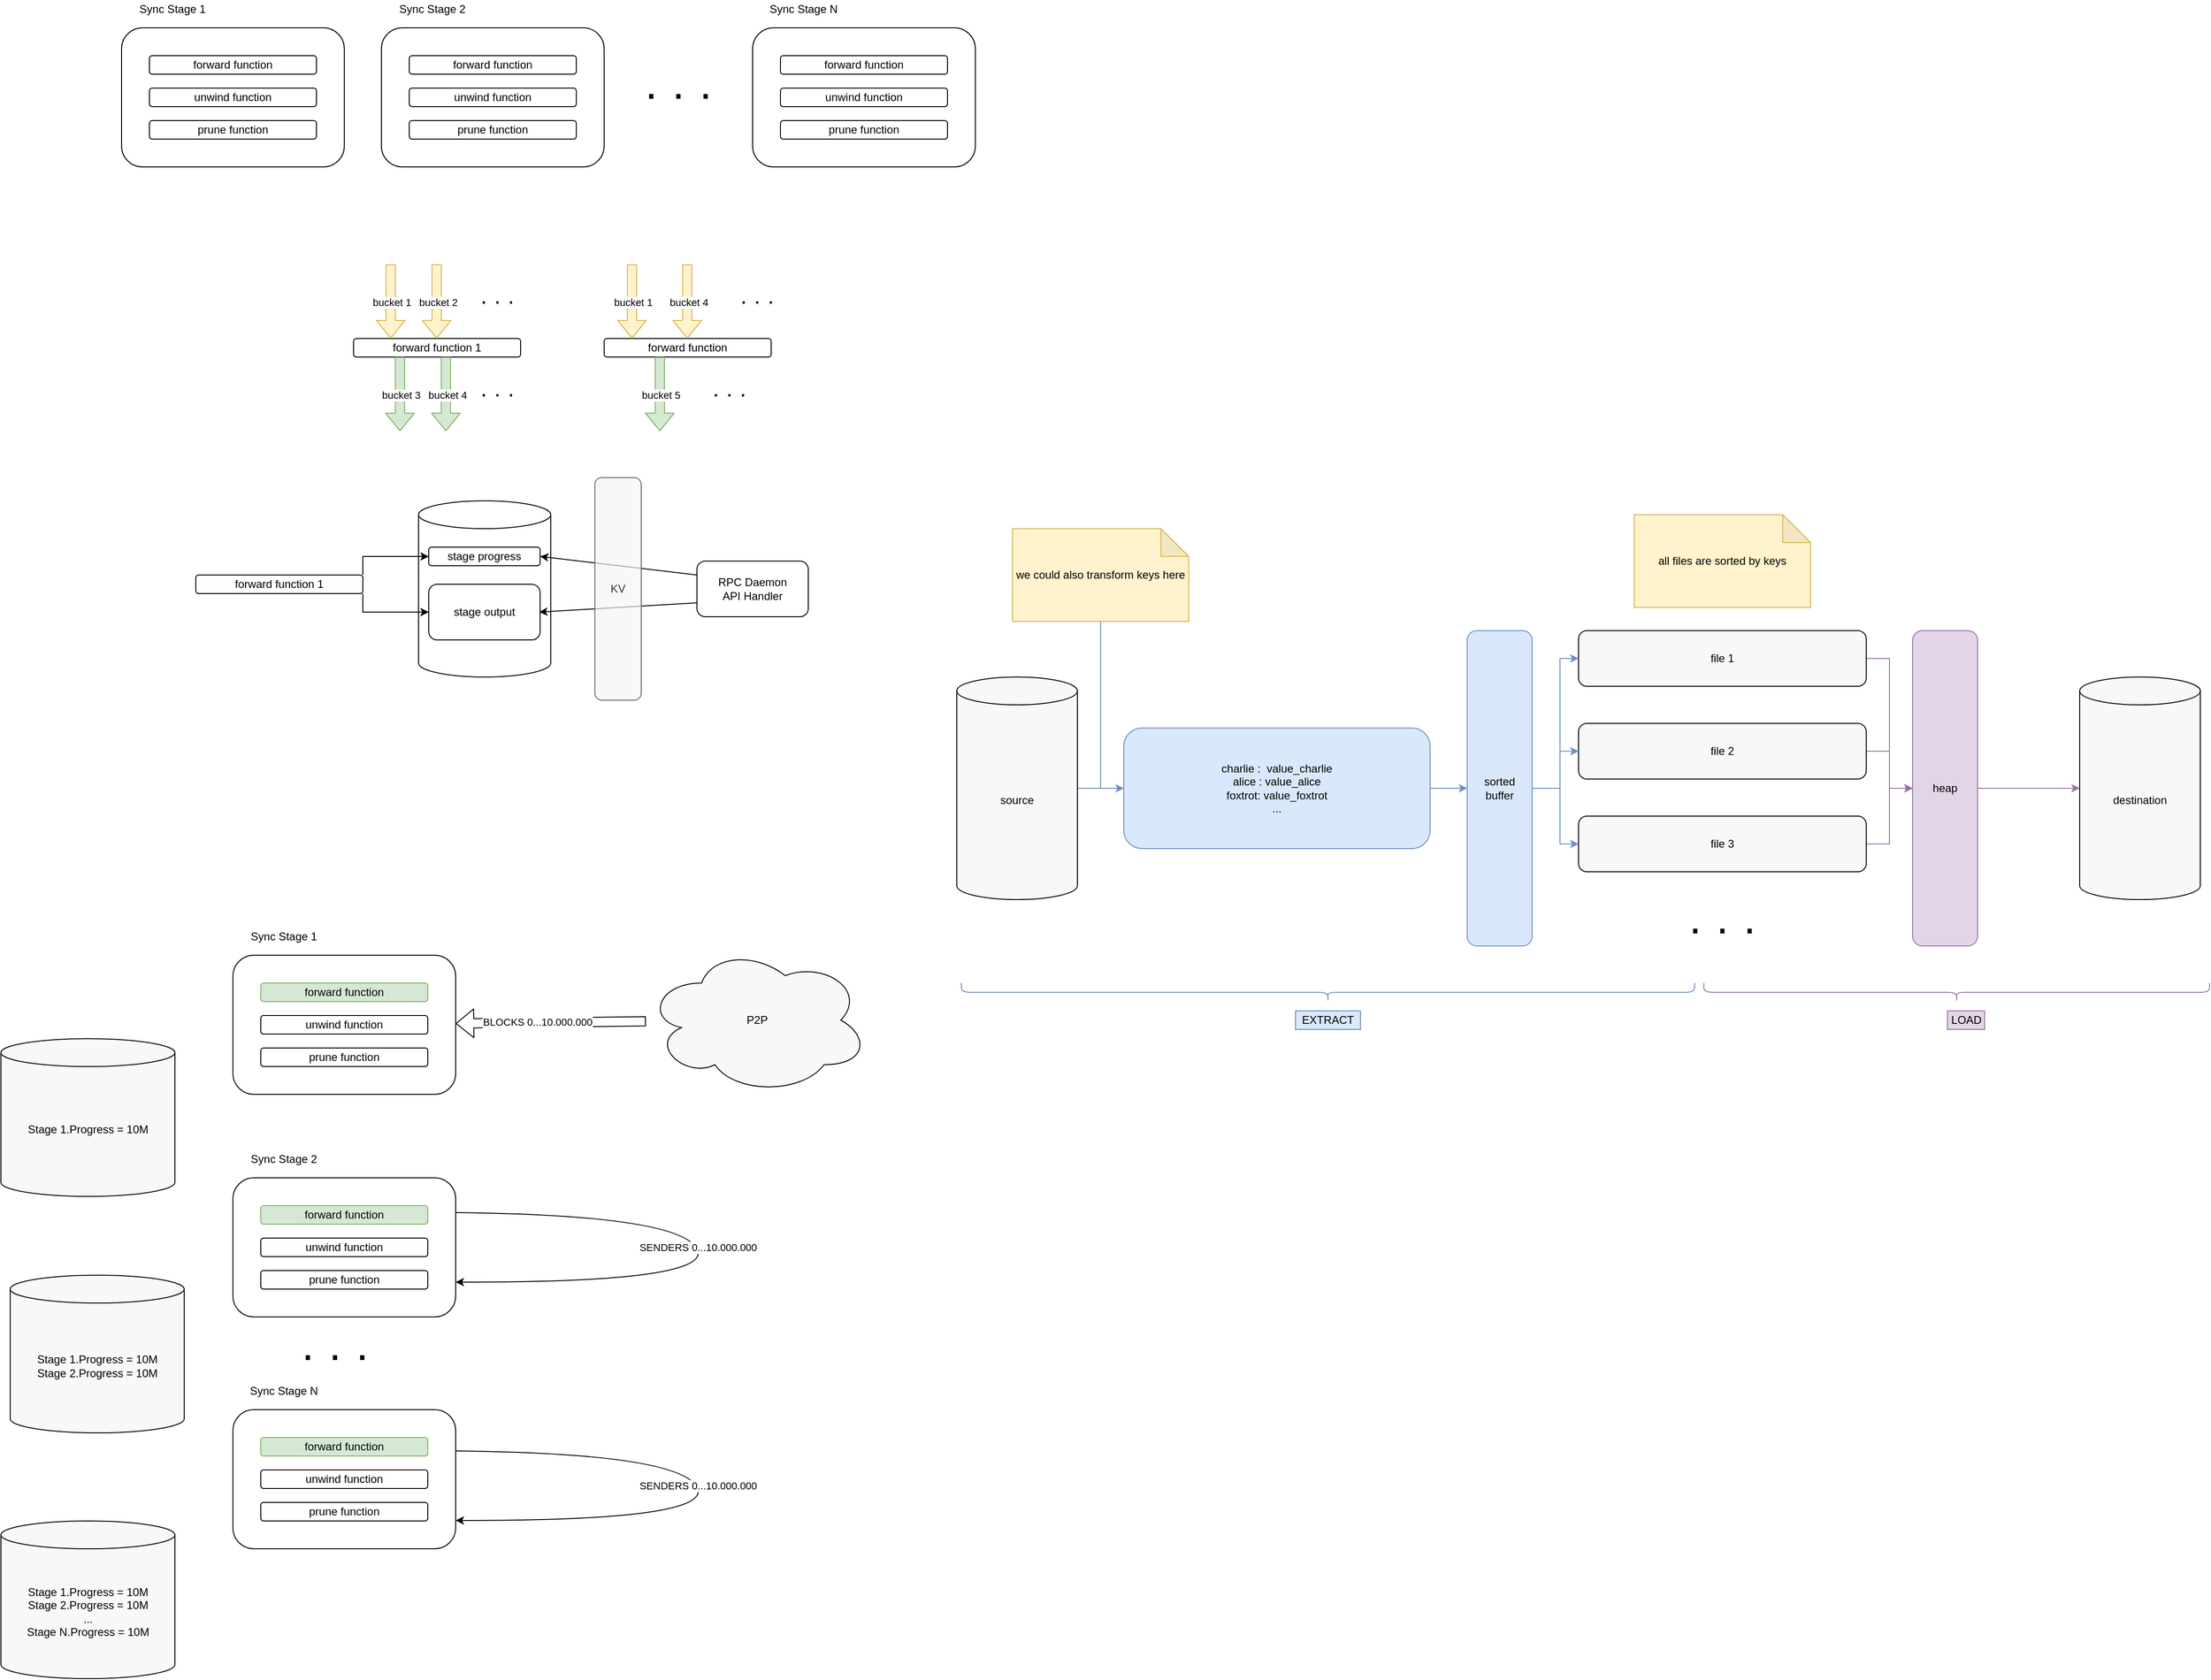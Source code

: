<mxfile version="14.7.1" type="device"><diagram id="daJsa_N0rhhc4I9J-wDo" name="Page-1"><mxGraphModel dx="4725" dy="1600" grid="1" gridSize="10" guides="1" tooltips="1" connect="1" arrows="1" fold="1" page="1" pageScale="1" pageWidth="2827" pageHeight="4169" math="0" shadow="0"><root><mxCell id="0"/><mxCell id="1" parent="0"/><mxCell id="IAaw9iwVnCj1W0sy12uo-3" value="" style="group" vertex="1" connectable="0" parent="1"><mxGeometry x="-200" y="120" width="240" height="180" as="geometry"/></mxCell><mxCell id="IAaw9iwVnCj1W0sy12uo-1" value="" style="rounded=1;whiteSpace=wrap;html=1;" vertex="1" parent="IAaw9iwVnCj1W0sy12uo-3"><mxGeometry y="30" width="240" height="150" as="geometry"/></mxCell><mxCell id="IAaw9iwVnCj1W0sy12uo-2" value="Sync Stage 1" style="text;html=1;strokeColor=none;fillColor=none;align=center;verticalAlign=middle;whiteSpace=wrap;rounded=0;" vertex="1" parent="IAaw9iwVnCj1W0sy12uo-3"><mxGeometry x="10" width="90" height="20" as="geometry"/></mxCell><mxCell id="IAaw9iwVnCj1W0sy12uo-4" value="forward function" style="rounded=1;whiteSpace=wrap;html=1;" vertex="1" parent="IAaw9iwVnCj1W0sy12uo-3"><mxGeometry x="30" y="60" width="180" height="20" as="geometry"/></mxCell><mxCell id="IAaw9iwVnCj1W0sy12uo-5" value="unwind function" style="rounded=1;whiteSpace=wrap;html=1;" vertex="1" parent="IAaw9iwVnCj1W0sy12uo-3"><mxGeometry x="30" y="95" width="180" height="20" as="geometry"/></mxCell><mxCell id="IAaw9iwVnCj1W0sy12uo-6" value="prune function" style="rounded=1;whiteSpace=wrap;html=1;" vertex="1" parent="1"><mxGeometry x="-170" y="250" width="180" height="20" as="geometry"/></mxCell><mxCell id="IAaw9iwVnCj1W0sy12uo-7" value="" style="group" vertex="1" connectable="0" parent="1"><mxGeometry x="80" y="120" width="240" height="180" as="geometry"/></mxCell><mxCell id="IAaw9iwVnCj1W0sy12uo-8" value="" style="rounded=1;whiteSpace=wrap;html=1;" vertex="1" parent="IAaw9iwVnCj1W0sy12uo-7"><mxGeometry y="30" width="240" height="150" as="geometry"/></mxCell><mxCell id="IAaw9iwVnCj1W0sy12uo-9" value="Sync Stage 2" style="text;html=1;strokeColor=none;fillColor=none;align=center;verticalAlign=middle;whiteSpace=wrap;rounded=0;" vertex="1" parent="IAaw9iwVnCj1W0sy12uo-7"><mxGeometry x="10" width="90" height="20" as="geometry"/></mxCell><mxCell id="IAaw9iwVnCj1W0sy12uo-10" value="forward function" style="rounded=1;whiteSpace=wrap;html=1;" vertex="1" parent="IAaw9iwVnCj1W0sy12uo-7"><mxGeometry x="30" y="60" width="180" height="20" as="geometry"/></mxCell><mxCell id="IAaw9iwVnCj1W0sy12uo-11" value="unwind function" style="rounded=1;whiteSpace=wrap;html=1;" vertex="1" parent="IAaw9iwVnCj1W0sy12uo-7"><mxGeometry x="30" y="95" width="180" height="20" as="geometry"/></mxCell><mxCell id="IAaw9iwVnCj1W0sy12uo-12" value="prune function" style="rounded=1;whiteSpace=wrap;html=1;" vertex="1" parent="1"><mxGeometry x="110" y="250" width="180" height="20" as="geometry"/></mxCell><mxCell id="IAaw9iwVnCj1W0sy12uo-13" value="&lt;font style=&quot;font-size: 48px&quot;&gt;·&amp;nbsp;·&amp;nbsp;·&lt;/font&gt;" style="text;html=1;strokeColor=none;fillColor=none;align=center;verticalAlign=middle;whiteSpace=wrap;rounded=0;" vertex="1" parent="1"><mxGeometry x="320" y="210" width="160" height="20" as="geometry"/></mxCell><mxCell id="IAaw9iwVnCj1W0sy12uo-14" value="" style="group" vertex="1" connectable="0" parent="1"><mxGeometry x="480" y="120" width="240" height="180" as="geometry"/></mxCell><mxCell id="IAaw9iwVnCj1W0sy12uo-15" value="" style="rounded=1;whiteSpace=wrap;html=1;" vertex="1" parent="IAaw9iwVnCj1W0sy12uo-14"><mxGeometry y="30" width="240" height="150" as="geometry"/></mxCell><mxCell id="IAaw9iwVnCj1W0sy12uo-16" value="Sync Stage N" style="text;html=1;strokeColor=none;fillColor=none;align=center;verticalAlign=middle;whiteSpace=wrap;rounded=0;" vertex="1" parent="IAaw9iwVnCj1W0sy12uo-14"><mxGeometry x="10" width="90" height="20" as="geometry"/></mxCell><mxCell id="IAaw9iwVnCj1W0sy12uo-17" value="forward function" style="rounded=1;whiteSpace=wrap;html=1;" vertex="1" parent="IAaw9iwVnCj1W0sy12uo-14"><mxGeometry x="30" y="60" width="180" height="20" as="geometry"/></mxCell><mxCell id="IAaw9iwVnCj1W0sy12uo-18" value="unwind function" style="rounded=1;whiteSpace=wrap;html=1;" vertex="1" parent="IAaw9iwVnCj1W0sy12uo-14"><mxGeometry x="30" y="95" width="180" height="20" as="geometry"/></mxCell><mxCell id="IAaw9iwVnCj1W0sy12uo-19" value="prune function" style="rounded=1;whiteSpace=wrap;html=1;" vertex="1" parent="1"><mxGeometry x="510" y="250" width="180" height="20" as="geometry"/></mxCell><mxCell id="IAaw9iwVnCj1W0sy12uo-21" value="forward function 1" style="rounded=1;whiteSpace=wrap;html=1;" vertex="1" parent="1"><mxGeometry x="50" y="485" width="180" height="20" as="geometry"/></mxCell><mxCell id="IAaw9iwVnCj1W0sy12uo-22" value="forward function" style="rounded=1;whiteSpace=wrap;html=1;" vertex="1" parent="1"><mxGeometry x="320" y="485" width="180" height="20" as="geometry"/></mxCell><mxCell id="IAaw9iwVnCj1W0sy12uo-24" value="" style="shape=flexArrow;endArrow=classic;html=1;fillColor=#fff2cc;strokeColor=#d6b656;" edge="1" parent="1"><mxGeometry width="50" height="50" relative="1" as="geometry"><mxPoint x="90" y="405" as="sourcePoint"/><mxPoint x="90" y="485" as="targetPoint"/><Array as="points"><mxPoint x="90" y="485"/></Array></mxGeometry></mxCell><mxCell id="IAaw9iwVnCj1W0sy12uo-25" value="bucket 1" style="edgeLabel;html=1;align=center;verticalAlign=middle;resizable=0;points=[];" vertex="1" connectable="0" parent="IAaw9iwVnCj1W0sy12uo-24"><mxGeometry x="0.025" y="1" relative="1" as="geometry"><mxPoint as="offset"/></mxGeometry></mxCell><mxCell id="IAaw9iwVnCj1W0sy12uo-26" value="" style="shape=flexArrow;endArrow=classic;html=1;fillColor=#fff2cc;strokeColor=#d6b656;" edge="1" parent="1"><mxGeometry width="50" height="50" relative="1" as="geometry"><mxPoint x="139.5" y="405" as="sourcePoint"/><mxPoint x="139.5" y="485" as="targetPoint"/><Array as="points"><mxPoint x="139.5" y="485"/></Array></mxGeometry></mxCell><mxCell id="IAaw9iwVnCj1W0sy12uo-27" value="bucket 2" style="edgeLabel;html=1;align=center;verticalAlign=middle;resizable=0;points=[];" vertex="1" connectable="0" parent="IAaw9iwVnCj1W0sy12uo-26"><mxGeometry x="0.025" y="1" relative="1" as="geometry"><mxPoint as="offset"/></mxGeometry></mxCell><mxCell id="IAaw9iwVnCj1W0sy12uo-28" value="&lt;font style=&quot;font-size: 24px&quot;&gt;·&amp;nbsp;·&amp;nbsp;·&lt;/font&gt;" style="text;html=1;strokeColor=none;fillColor=none;align=center;verticalAlign=middle;whiteSpace=wrap;rounded=0;" vertex="1" parent="1"><mxGeometry x="170" y="435" width="70" height="20" as="geometry"/></mxCell><mxCell id="IAaw9iwVnCj1W0sy12uo-29" value="" style="shape=flexArrow;endArrow=classic;html=1;fillColor=#d5e8d4;strokeColor=#82b366;" edge="1" parent="1"><mxGeometry width="50" height="50" relative="1" as="geometry"><mxPoint x="100" y="505" as="sourcePoint"/><mxPoint x="100" y="585" as="targetPoint"/><Array as="points"><mxPoint x="100" y="585"/></Array></mxGeometry></mxCell><mxCell id="IAaw9iwVnCj1W0sy12uo-30" value="bucket 3" style="edgeLabel;html=1;align=center;verticalAlign=middle;resizable=0;points=[];" vertex="1" connectable="0" parent="IAaw9iwVnCj1W0sy12uo-29"><mxGeometry x="0.025" y="1" relative="1" as="geometry"><mxPoint as="offset"/></mxGeometry></mxCell><mxCell id="IAaw9iwVnCj1W0sy12uo-31" value="" style="shape=flexArrow;endArrow=classic;html=1;fillColor=#d5e8d4;strokeColor=#82b366;" edge="1" parent="1"><mxGeometry width="50" height="50" relative="1" as="geometry"><mxPoint x="149.5" y="505" as="sourcePoint"/><mxPoint x="149.5" y="585" as="targetPoint"/><Array as="points"><mxPoint x="149.5" y="585"/></Array></mxGeometry></mxCell><mxCell id="IAaw9iwVnCj1W0sy12uo-32" value="bucket 4" style="edgeLabel;html=1;align=center;verticalAlign=middle;resizable=0;points=[];" vertex="1" connectable="0" parent="IAaw9iwVnCj1W0sy12uo-31"><mxGeometry x="0.025" y="1" relative="1" as="geometry"><mxPoint as="offset"/></mxGeometry></mxCell><mxCell id="IAaw9iwVnCj1W0sy12uo-33" value="&lt;font style=&quot;font-size: 24px&quot;&gt;·&amp;nbsp;·&amp;nbsp;·&lt;/font&gt;" style="text;html=1;strokeColor=none;fillColor=none;align=center;verticalAlign=middle;whiteSpace=wrap;rounded=0;" vertex="1" parent="1"><mxGeometry x="170" y="535" width="70" height="20" as="geometry"/></mxCell><mxCell id="IAaw9iwVnCj1W0sy12uo-34" value="" style="shape=flexArrow;endArrow=classic;html=1;fillColor=#fff2cc;strokeColor=#d6b656;" edge="1" parent="1"><mxGeometry width="50" height="50" relative="1" as="geometry"><mxPoint x="409.5" y="405" as="sourcePoint"/><mxPoint x="409.5" y="485" as="targetPoint"/><Array as="points"><mxPoint x="409.5" y="485"/></Array></mxGeometry></mxCell><mxCell id="IAaw9iwVnCj1W0sy12uo-35" value="bucket 4" style="edgeLabel;html=1;align=center;verticalAlign=middle;resizable=0;points=[];" vertex="1" connectable="0" parent="IAaw9iwVnCj1W0sy12uo-34"><mxGeometry x="0.025" y="1" relative="1" as="geometry"><mxPoint as="offset"/></mxGeometry></mxCell><mxCell id="IAaw9iwVnCj1W0sy12uo-36" value="" style="shape=flexArrow;endArrow=classic;html=1;fillColor=#d5e8d4;strokeColor=#82b366;" edge="1" parent="1"><mxGeometry width="50" height="50" relative="1" as="geometry"><mxPoint x="380" y="505" as="sourcePoint"/><mxPoint x="380" y="585" as="targetPoint"/><Array as="points"><mxPoint x="380" y="585"/></Array></mxGeometry></mxCell><mxCell id="IAaw9iwVnCj1W0sy12uo-37" value="bucket 5" style="edgeLabel;html=1;align=center;verticalAlign=middle;resizable=0;points=[];" vertex="1" connectable="0" parent="IAaw9iwVnCj1W0sy12uo-36"><mxGeometry x="0.025" y="1" relative="1" as="geometry"><mxPoint as="offset"/></mxGeometry></mxCell><mxCell id="IAaw9iwVnCj1W0sy12uo-38" value="" style="shape=flexArrow;endArrow=classic;html=1;fillColor=#fff2cc;strokeColor=#d6b656;" edge="1" parent="1"><mxGeometry width="50" height="50" relative="1" as="geometry"><mxPoint x="350" y="405" as="sourcePoint"/><mxPoint x="350" y="485" as="targetPoint"/><Array as="points"><mxPoint x="350" y="485"/></Array></mxGeometry></mxCell><mxCell id="IAaw9iwVnCj1W0sy12uo-39" value="bucket 1" style="edgeLabel;html=1;align=center;verticalAlign=middle;resizable=0;points=[];" vertex="1" connectable="0" parent="IAaw9iwVnCj1W0sy12uo-38"><mxGeometry x="0.025" y="1" relative="1" as="geometry"><mxPoint as="offset"/></mxGeometry></mxCell><mxCell id="IAaw9iwVnCj1W0sy12uo-40" value="&lt;font style=&quot;font-size: 24px&quot;&gt;·&amp;nbsp;·&amp;nbsp;·&lt;/font&gt;" style="text;html=1;strokeColor=none;fillColor=none;align=center;verticalAlign=middle;whiteSpace=wrap;rounded=0;" vertex="1" parent="1"><mxGeometry x="450" y="435" width="70" height="20" as="geometry"/></mxCell><mxCell id="IAaw9iwVnCj1W0sy12uo-41" value="&lt;font style=&quot;font-size: 24px&quot;&gt;·&amp;nbsp;·&amp;nbsp;·&lt;/font&gt;" style="text;html=1;strokeColor=none;fillColor=none;align=center;verticalAlign=middle;whiteSpace=wrap;rounded=0;" vertex="1" parent="1"><mxGeometry x="420" y="535" width="70" height="20" as="geometry"/></mxCell><mxCell id="IAaw9iwVnCj1W0sy12uo-42" value="" style="shape=cylinder3;whiteSpace=wrap;html=1;boundedLbl=1;backgroundOutline=1;size=15;" vertex="1" parent="1"><mxGeometry x="120" y="660" width="142.5" height="190" as="geometry"/></mxCell><mxCell id="IAaw9iwVnCj1W0sy12uo-43" value="stage progress" style="rounded=1;whiteSpace=wrap;html=1;" vertex="1" parent="1"><mxGeometry x="131" y="710" width="120" height="20" as="geometry"/></mxCell><mxCell id="IAaw9iwVnCj1W0sy12uo-44" value="stage output" style="rounded=1;whiteSpace=wrap;html=1;" vertex="1" parent="1"><mxGeometry x="131" y="750" width="120" height="60" as="geometry"/></mxCell><mxCell id="IAaw9iwVnCj1W0sy12uo-47" style="edgeStyle=orthogonalEdgeStyle;rounded=0;orthogonalLoop=1;jettySize=auto;html=1;exitX=1;exitY=0;exitDx=0;exitDy=0;entryX=0;entryY=0.5;entryDx=0;entryDy=0;" edge="1" parent="1" source="IAaw9iwVnCj1W0sy12uo-45" target="IAaw9iwVnCj1W0sy12uo-43"><mxGeometry relative="1" as="geometry"/></mxCell><mxCell id="IAaw9iwVnCj1W0sy12uo-49" style="edgeStyle=orthogonalEdgeStyle;rounded=0;orthogonalLoop=1;jettySize=auto;html=1;exitX=1;exitY=1;exitDx=0;exitDy=0;entryX=0;entryY=0.5;entryDx=0;entryDy=0;" edge="1" parent="1" source="IAaw9iwVnCj1W0sy12uo-45" target="IAaw9iwVnCj1W0sy12uo-44"><mxGeometry relative="1" as="geometry"/></mxCell><mxCell id="IAaw9iwVnCj1W0sy12uo-45" value="forward function 1" style="rounded=1;whiteSpace=wrap;html=1;" vertex="1" parent="1"><mxGeometry x="-120" y="740" width="180" height="20" as="geometry"/></mxCell><mxCell id="IAaw9iwVnCj1W0sy12uo-50" value="RPC Daemon &lt;br&gt;API Handler" style="rounded=1;whiteSpace=wrap;html=1;" vertex="1" parent="1"><mxGeometry x="420" y="725" width="120" height="60" as="geometry"/></mxCell><mxCell id="IAaw9iwVnCj1W0sy12uo-52" value="" style="endArrow=classic;html=1;exitX=0;exitY=0.25;exitDx=0;exitDy=0;entryX=1;entryY=0.5;entryDx=0;entryDy=0;" edge="1" parent="1" source="IAaw9iwVnCj1W0sy12uo-50" target="IAaw9iwVnCj1W0sy12uo-43"><mxGeometry width="50" height="50" relative="1" as="geometry"><mxPoint x="220" y="660" as="sourcePoint"/><mxPoint x="270" y="610" as="targetPoint"/></mxGeometry></mxCell><mxCell id="IAaw9iwVnCj1W0sy12uo-53" value="" style="endArrow=classic;html=1;exitX=0;exitY=0.75;exitDx=0;exitDy=0;" edge="1" parent="1" source="IAaw9iwVnCj1W0sy12uo-50"><mxGeometry width="50" height="50" relative="1" as="geometry"><mxPoint x="430" y="750" as="sourcePoint"/><mxPoint x="250" y="780" as="targetPoint"/></mxGeometry></mxCell><mxCell id="IAaw9iwVnCj1W0sy12uo-51" value="KV" style="rounded=1;whiteSpace=wrap;html=1;strokeColor=#666666;fontColor=#333333;fillColor=#F5F5F5AA;" vertex="1" parent="1"><mxGeometry x="310" y="635" width="50" height="240" as="geometry"/></mxCell><mxCell id="IAaw9iwVnCj1W0sy12uo-54" value="" style="group" vertex="1" connectable="0" parent="1"><mxGeometry x="-80" y="1120" width="240" height="180" as="geometry"/></mxCell><mxCell id="IAaw9iwVnCj1W0sy12uo-55" value="" style="rounded=1;whiteSpace=wrap;html=1;" vertex="1" parent="IAaw9iwVnCj1W0sy12uo-54"><mxGeometry y="30" width="240" height="150" as="geometry"/></mxCell><mxCell id="IAaw9iwVnCj1W0sy12uo-56" value="Sync Stage 1" style="text;html=1;strokeColor=none;fillColor=none;align=center;verticalAlign=middle;whiteSpace=wrap;rounded=0;" vertex="1" parent="IAaw9iwVnCj1W0sy12uo-54"><mxGeometry x="10" width="90" height="20" as="geometry"/></mxCell><mxCell id="IAaw9iwVnCj1W0sy12uo-57" value="forward function" style="rounded=1;whiteSpace=wrap;html=1;fillColor=#d5e8d4;strokeColor=#82b366;" vertex="1" parent="IAaw9iwVnCj1W0sy12uo-54"><mxGeometry x="30" y="60" width="180" height="20" as="geometry"/></mxCell><mxCell id="IAaw9iwVnCj1W0sy12uo-58" value="unwind function" style="rounded=1;whiteSpace=wrap;html=1;" vertex="1" parent="IAaw9iwVnCj1W0sy12uo-54"><mxGeometry x="30" y="95" width="180" height="20" as="geometry"/></mxCell><mxCell id="IAaw9iwVnCj1W0sy12uo-59" value="prune function" style="rounded=1;whiteSpace=wrap;html=1;" vertex="1" parent="1"><mxGeometry x="-50" y="1250" width="180" height="20" as="geometry"/></mxCell><mxCell id="IAaw9iwVnCj1W0sy12uo-60" value="" style="group" vertex="1" connectable="0" parent="1"><mxGeometry x="-80" y="1360" width="240" height="180" as="geometry"/></mxCell><mxCell id="IAaw9iwVnCj1W0sy12uo-61" value="" style="rounded=1;whiteSpace=wrap;html=1;" vertex="1" parent="IAaw9iwVnCj1W0sy12uo-60"><mxGeometry y="30" width="240" height="150" as="geometry"/></mxCell><mxCell id="IAaw9iwVnCj1W0sy12uo-62" value="Sync Stage 2" style="text;html=1;strokeColor=none;fillColor=none;align=center;verticalAlign=middle;whiteSpace=wrap;rounded=0;" vertex="1" parent="IAaw9iwVnCj1W0sy12uo-60"><mxGeometry x="10" width="90" height="20" as="geometry"/></mxCell><mxCell id="IAaw9iwVnCj1W0sy12uo-63" value="forward function" style="rounded=1;whiteSpace=wrap;html=1;fillColor=#d5e8d4;strokeColor=#82b366;" vertex="1" parent="IAaw9iwVnCj1W0sy12uo-60"><mxGeometry x="30" y="60" width="180" height="20" as="geometry"/></mxCell><mxCell id="IAaw9iwVnCj1W0sy12uo-64" value="unwind function" style="rounded=1;whiteSpace=wrap;html=1;" vertex="1" parent="IAaw9iwVnCj1W0sy12uo-60"><mxGeometry x="30" y="95" width="180" height="20" as="geometry"/></mxCell><mxCell id="IAaw9iwVnCj1W0sy12uo-93" value="" style="curved=1;endArrow=classic;html=1;exitX=1;exitY=0.25;exitDx=0;exitDy=0;entryX=1;entryY=0.75;entryDx=0;entryDy=0;" edge="1" parent="IAaw9iwVnCj1W0sy12uo-60" source="IAaw9iwVnCj1W0sy12uo-61" target="IAaw9iwVnCj1W0sy12uo-61"><mxGeometry width="50" height="50" relative="1" as="geometry"><mxPoint x="500" y="160" as="sourcePoint"/><mxPoint x="550" y="110" as="targetPoint"/><Array as="points"><mxPoint x="480" y="70"/><mxPoint x="520" y="143"/></Array></mxGeometry></mxCell><mxCell id="IAaw9iwVnCj1W0sy12uo-94" value="SENDERS 0...10.000.000" style="edgeLabel;html=1;align=center;verticalAlign=middle;resizable=0;points=[];" vertex="1" connectable="0" parent="IAaw9iwVnCj1W0sy12uo-93"><mxGeometry x="-0.068" y="1" relative="1" as="geometry"><mxPoint y="-1" as="offset"/></mxGeometry></mxCell><mxCell id="IAaw9iwVnCj1W0sy12uo-65" value="prune function" style="rounded=1;whiteSpace=wrap;html=1;" vertex="1" parent="1"><mxGeometry x="-50" y="1490" width="180" height="20" as="geometry"/></mxCell><mxCell id="IAaw9iwVnCj1W0sy12uo-66" value="&lt;font style=&quot;font-size: 48px&quot;&gt;·&amp;nbsp;·&amp;nbsp;·&lt;/font&gt;" style="text;html=1;strokeColor=none;fillColor=none;align=center;verticalAlign=middle;whiteSpace=wrap;rounded=0;" vertex="1" parent="1"><mxGeometry x="-50" y="1570" width="160" height="20" as="geometry"/></mxCell><mxCell id="IAaw9iwVnCj1W0sy12uo-67" value="" style="group" vertex="1" connectable="0" parent="1"><mxGeometry x="-80" y="1610" width="240" height="180" as="geometry"/></mxCell><mxCell id="IAaw9iwVnCj1W0sy12uo-68" value="" style="rounded=1;whiteSpace=wrap;html=1;" vertex="1" parent="IAaw9iwVnCj1W0sy12uo-67"><mxGeometry y="30" width="240" height="150" as="geometry"/></mxCell><mxCell id="IAaw9iwVnCj1W0sy12uo-69" value="Sync Stage N" style="text;html=1;strokeColor=none;fillColor=none;align=center;verticalAlign=middle;whiteSpace=wrap;rounded=0;" vertex="1" parent="IAaw9iwVnCj1W0sy12uo-67"><mxGeometry x="10" width="90" height="20" as="geometry"/></mxCell><mxCell id="IAaw9iwVnCj1W0sy12uo-70" value="forward function" style="rounded=1;whiteSpace=wrap;html=1;fillColor=#d5e8d4;strokeColor=#82b366;" vertex="1" parent="IAaw9iwVnCj1W0sy12uo-67"><mxGeometry x="30" y="60" width="180" height="20" as="geometry"/></mxCell><mxCell id="IAaw9iwVnCj1W0sy12uo-71" value="unwind function" style="rounded=1;whiteSpace=wrap;html=1;" vertex="1" parent="IAaw9iwVnCj1W0sy12uo-67"><mxGeometry x="30" y="95" width="180" height="20" as="geometry"/></mxCell><mxCell id="IAaw9iwVnCj1W0sy12uo-72" value="prune function" style="rounded=1;whiteSpace=wrap;html=1;" vertex="1" parent="1"><mxGeometry x="-50" y="1740" width="180" height="20" as="geometry"/></mxCell><mxCell id="IAaw9iwVnCj1W0sy12uo-85" value="P2P" style="ellipse;shape=cloud;whiteSpace=wrap;html=1;fillColor=#F5F5F5AA;" vertex="1" parent="1"><mxGeometry x="365" y="1140" width="240" height="160" as="geometry"/></mxCell><mxCell id="IAaw9iwVnCj1W0sy12uo-86" value="" style="shape=flexArrow;endArrow=classic;html=1;" edge="1" parent="1" source="IAaw9iwVnCj1W0sy12uo-85" target="IAaw9iwVnCj1W0sy12uo-55"><mxGeometry width="50" height="50" relative="1" as="geometry"><mxPoint x="420" y="1490" as="sourcePoint"/><mxPoint x="470" y="1440" as="targetPoint"/></mxGeometry></mxCell><mxCell id="IAaw9iwVnCj1W0sy12uo-87" value="BLOCKS 0...10.000.000" style="edgeLabel;html=1;align=center;verticalAlign=middle;resizable=0;points=[];" vertex="1" connectable="0" parent="IAaw9iwVnCj1W0sy12uo-86"><mxGeometry x="0.133" y="-1" relative="1" as="geometry"><mxPoint x="-1" as="offset"/></mxGeometry></mxCell><mxCell id="IAaw9iwVnCj1W0sy12uo-90" value="Stage 1.Progress = 10M" style="shape=cylinder3;whiteSpace=wrap;html=1;boundedLbl=1;backgroundOutline=1;size=15;fillColor=#F5F5F5AA;" vertex="1" parent="1"><mxGeometry x="-330" y="1240" width="187.5" height="170" as="geometry"/></mxCell><mxCell id="IAaw9iwVnCj1W0sy12uo-91" value="Stage 1.Progress = 10M&lt;br&gt;Stage 2.Progress = 10M" style="shape=cylinder3;whiteSpace=wrap;html=1;boundedLbl=1;backgroundOutline=1;size=15;fillColor=#F5F5F5AA;" vertex="1" parent="1"><mxGeometry x="-320" y="1495" width="187.5" height="170" as="geometry"/></mxCell><mxCell id="IAaw9iwVnCj1W0sy12uo-92" value="Stage 1.Progress = 10M&lt;br&gt;Stage 2.Progress = 10M&lt;br&gt;...&lt;br&gt;Stage N.Progress = 10M" style="shape=cylinder3;whiteSpace=wrap;html=1;boundedLbl=1;backgroundOutline=1;size=15;fillColor=#F5F5F5AA;" vertex="1" parent="1"><mxGeometry x="-330" y="1760" width="187.5" height="170" as="geometry"/></mxCell><mxCell id="IAaw9iwVnCj1W0sy12uo-103" value="" style="curved=1;endArrow=classic;html=1;exitX=1;exitY=0.25;exitDx=0;exitDy=0;entryX=1;entryY=0.75;entryDx=0;entryDy=0;" edge="1" parent="1"><mxGeometry width="50" height="50" relative="1" as="geometry"><mxPoint x="160" y="1684.5" as="sourcePoint"/><mxPoint x="160" y="1759.5" as="targetPoint"/><Array as="points"><mxPoint x="400" y="1687"/><mxPoint x="440" y="1760"/></Array></mxGeometry></mxCell><mxCell id="IAaw9iwVnCj1W0sy12uo-104" value="SENDERS 0...10.000.000" style="edgeLabel;html=1;align=center;verticalAlign=middle;resizable=0;points=[];" vertex="1" connectable="0" parent="IAaw9iwVnCj1W0sy12uo-103"><mxGeometry x="-0.068" y="1" relative="1" as="geometry"><mxPoint y="-1" as="offset"/></mxGeometry></mxCell><mxCell id="IAaw9iwVnCj1W0sy12uo-123" style="edgeStyle=orthogonalEdgeStyle;rounded=0;orthogonalLoop=1;jettySize=auto;html=1;exitX=1;exitY=0.5;exitDx=0;exitDy=0;entryX=0;entryY=0.5;entryDx=0;entryDy=0;fillColor=#dae8fc;strokeColor=#6c8ebf;" edge="1" parent="1" source="IAaw9iwVnCj1W0sy12uo-105" target="IAaw9iwVnCj1W0sy12uo-109"><mxGeometry relative="1" as="geometry"/></mxCell><mxCell id="IAaw9iwVnCj1W0sy12uo-105" value="charlie : &amp;nbsp;value_charlie&lt;br&gt;alice : value_alice&lt;br&gt;foxtrot: value_foxtrot&lt;br&gt;..." style="rounded=1;whiteSpace=wrap;html=1;fillColor=#dae8fc;strokeColor=#6c8ebf;" vertex="1" parent="1"><mxGeometry x="880" y="905" width="330" height="130" as="geometry"/></mxCell><mxCell id="IAaw9iwVnCj1W0sy12uo-132" value="" style="edgeStyle=orthogonalEdgeStyle;rounded=0;orthogonalLoop=1;jettySize=auto;html=1;fillColor=#e1d5e7;strokeColor=#9673a6;" edge="1" parent="1" source="IAaw9iwVnCj1W0sy12uo-106" target="IAaw9iwVnCj1W0sy12uo-113"><mxGeometry relative="1" as="geometry"/></mxCell><mxCell id="IAaw9iwVnCj1W0sy12uo-106" value="file 1" style="rounded=1;whiteSpace=wrap;html=1;fillColor=#F5F5F5AA;" vertex="1" parent="1"><mxGeometry x="1370" y="800" width="310" height="60" as="geometry"/></mxCell><mxCell id="IAaw9iwVnCj1W0sy12uo-130" value="" style="edgeStyle=orthogonalEdgeStyle;rounded=0;orthogonalLoop=1;jettySize=auto;html=1;fillColor=#e1d5e7;strokeColor=#9673a6;" edge="1" parent="1" source="IAaw9iwVnCj1W0sy12uo-107" target="IAaw9iwVnCj1W0sy12uo-113"><mxGeometry relative="1" as="geometry"/></mxCell><mxCell id="IAaw9iwVnCj1W0sy12uo-107" value="file 2" style="rounded=1;whiteSpace=wrap;html=1;fillColor=#F5F5F5AA;" vertex="1" parent="1"><mxGeometry x="1370" y="900" width="310" height="60" as="geometry"/></mxCell><mxCell id="IAaw9iwVnCj1W0sy12uo-131" value="" style="edgeStyle=orthogonalEdgeStyle;rounded=0;orthogonalLoop=1;jettySize=auto;html=1;fillColor=#e1d5e7;strokeColor=#9673a6;" edge="1" parent="1" source="IAaw9iwVnCj1W0sy12uo-108" target="IAaw9iwVnCj1W0sy12uo-113"><mxGeometry relative="1" as="geometry"/></mxCell><mxCell id="IAaw9iwVnCj1W0sy12uo-108" value="file 3" style="rounded=1;whiteSpace=wrap;html=1;fillColor=#F5F5F5AA;" vertex="1" parent="1"><mxGeometry x="1370" y="1000" width="310" height="60" as="geometry"/></mxCell><mxCell id="IAaw9iwVnCj1W0sy12uo-125" style="edgeStyle=orthogonalEdgeStyle;rounded=0;orthogonalLoop=1;jettySize=auto;html=1;exitX=1;exitY=0.5;exitDx=0;exitDy=0;entryX=0;entryY=0.5;entryDx=0;entryDy=0;fillColor=#dae8fc;strokeColor=#6c8ebf;" edge="1" parent="1" source="IAaw9iwVnCj1W0sy12uo-109" target="IAaw9iwVnCj1W0sy12uo-106"><mxGeometry relative="1" as="geometry"><Array as="points"><mxPoint x="1350" y="970"/><mxPoint x="1350" y="830"/></Array></mxGeometry></mxCell><mxCell id="IAaw9iwVnCj1W0sy12uo-109" value="sorted&lt;br&gt;buffer" style="rounded=1;whiteSpace=wrap;html=1;fillColor=#dae8fc;strokeColor=#6c8ebf;" vertex="1" parent="1"><mxGeometry x="1250" y="800" width="70" height="340" as="geometry"/></mxCell><mxCell id="IAaw9iwVnCj1W0sy12uo-110" value="&lt;font style=&quot;font-size: 48px&quot;&gt;·&amp;nbsp;·&amp;nbsp;·&lt;/font&gt;" style="text;html=1;strokeColor=none;fillColor=none;align=center;verticalAlign=middle;whiteSpace=wrap;rounded=0;" vertex="1" parent="1"><mxGeometry x="1445" y="1110" width="160" height="20" as="geometry"/></mxCell><mxCell id="IAaw9iwVnCj1W0sy12uo-111" value="all files are sorted by keys" style="shape=note;whiteSpace=wrap;html=1;backgroundOutline=1;darkOpacity=0.05;fillColor=#fff2cc;strokeColor=#d6b656;" vertex="1" parent="1"><mxGeometry x="1430" y="675" width="190" height="100" as="geometry"/></mxCell><mxCell id="IAaw9iwVnCj1W0sy12uo-133" value="" style="edgeStyle=orthogonalEdgeStyle;rounded=0;orthogonalLoop=1;jettySize=auto;html=1;fillColor=#e1d5e7;strokeColor=#9673a6;" edge="1" parent="1" source="IAaw9iwVnCj1W0sy12uo-113" target="IAaw9iwVnCj1W0sy12uo-115"><mxGeometry relative="1" as="geometry"/></mxCell><mxCell id="IAaw9iwVnCj1W0sy12uo-113" value="heap" style="rounded=1;whiteSpace=wrap;html=1;fillColor=#e1d5e7;strokeColor=#9673a6;" vertex="1" parent="1"><mxGeometry x="1730" y="800" width="70" height="340" as="geometry"/></mxCell><mxCell id="IAaw9iwVnCj1W0sy12uo-121" style="edgeStyle=orthogonalEdgeStyle;rounded=0;orthogonalLoop=1;jettySize=auto;html=1;exitX=1;exitY=0.5;exitDx=0;exitDy=0;exitPerimeter=0;entryX=0;entryY=0.5;entryDx=0;entryDy=0;fillColor=#dae8fc;strokeColor=#6c8ebf;" edge="1" parent="1" source="IAaw9iwVnCj1W0sy12uo-114" target="IAaw9iwVnCj1W0sy12uo-105"><mxGeometry relative="1" as="geometry"/></mxCell><mxCell id="IAaw9iwVnCj1W0sy12uo-114" value="source" style="shape=cylinder3;whiteSpace=wrap;html=1;boundedLbl=1;backgroundOutline=1;size=15;fillColor=#F5F5F5AA;" vertex="1" parent="1"><mxGeometry x="700" y="850" width="130" height="240" as="geometry"/></mxCell><mxCell id="IAaw9iwVnCj1W0sy12uo-115" value="destination" style="shape=cylinder3;whiteSpace=wrap;html=1;boundedLbl=1;backgroundOutline=1;size=15;fillColor=#F5F5F5AA;" vertex="1" parent="1"><mxGeometry x="1910" y="850" width="130" height="240" as="geometry"/></mxCell><mxCell id="IAaw9iwVnCj1W0sy12uo-116" value="" style="shape=curlyBracket;whiteSpace=wrap;html=1;rounded=1;fillColor=#dae8fc;rotation=-90;strokeColor=#6c8ebf;" vertex="1" parent="1"><mxGeometry x="1090" y="795" width="20" height="790" as="geometry"/></mxCell><mxCell id="IAaw9iwVnCj1W0sy12uo-117" value="" style="shape=curlyBracket;whiteSpace=wrap;html=1;rounded=1;fillColor=#e1d5e7;rotation=-90;strokeColor=#9673a6;" vertex="1" parent="1"><mxGeometry x="1767.5" y="917.5" width="20" height="545" as="geometry"/></mxCell><mxCell id="IAaw9iwVnCj1W0sy12uo-118" value="EXTRACT" style="text;html=1;strokeColor=#6c8ebf;fillColor=#dae8fc;align=center;verticalAlign=middle;whiteSpace=wrap;rounded=0;" vertex="1" parent="1"><mxGeometry x="1065" y="1210" width="70" height="20" as="geometry"/></mxCell><mxCell id="IAaw9iwVnCj1W0sy12uo-119" value="LOAD" style="text;html=1;strokeColor=#9673a6;fillColor=#e1d5e7;align=center;verticalAlign=middle;whiteSpace=wrap;rounded=0;" vertex="1" parent="1"><mxGeometry x="1767.5" y="1210" width="40" height="20" as="geometry"/></mxCell><mxCell id="IAaw9iwVnCj1W0sy12uo-127" style="edgeStyle=orthogonalEdgeStyle;rounded=0;orthogonalLoop=1;jettySize=auto;html=1;fillColor=#dae8fc;strokeColor=#6c8ebf;" edge="1" parent="1" source="IAaw9iwVnCj1W0sy12uo-109" target="IAaw9iwVnCj1W0sy12uo-107"><mxGeometry relative="1" as="geometry"><mxPoint x="1320" y="970" as="sourcePoint"/><mxPoint x="1380" y="930" as="targetPoint"/><Array as="points"><mxPoint x="1350" y="970"/><mxPoint x="1350" y="930"/></Array></mxGeometry></mxCell><mxCell id="IAaw9iwVnCj1W0sy12uo-128" style="edgeStyle=orthogonalEdgeStyle;rounded=0;orthogonalLoop=1;jettySize=auto;html=1;entryX=0;entryY=0.5;entryDx=0;entryDy=0;fillColor=#dae8fc;strokeColor=#6c8ebf;" edge="1" parent="1" source="IAaw9iwVnCj1W0sy12uo-109" target="IAaw9iwVnCj1W0sy12uo-108"><mxGeometry relative="1" as="geometry"><mxPoint x="1330" y="980" as="sourcePoint"/><mxPoint x="1380" y="940" as="targetPoint"/><Array as="points"><mxPoint x="1350" y="970"/><mxPoint x="1350" y="1030"/></Array></mxGeometry></mxCell><mxCell id="IAaw9iwVnCj1W0sy12uo-135" value="" style="edgeStyle=orthogonalEdgeStyle;rounded=0;orthogonalLoop=1;jettySize=auto;html=1;endArrow=none;endFill=0;fillColor=#dae8fc;strokeColor=#6c8ebf;" edge="1" parent="1" source="IAaw9iwVnCj1W0sy12uo-134"><mxGeometry relative="1" as="geometry"><mxPoint x="850" y="970" as="targetPoint"/><Array as="points"><mxPoint x="855" y="970"/></Array></mxGeometry></mxCell><mxCell id="IAaw9iwVnCj1W0sy12uo-134" value="we could also transform keys here" style="shape=note;whiteSpace=wrap;html=1;backgroundOutline=1;darkOpacity=0.05;fillColor=#fff2cc;strokeColor=#d6b656;" vertex="1" parent="1"><mxGeometry x="760" y="690" width="190" height="100" as="geometry"/></mxCell></root></mxGraphModel></diagram></mxfile>
